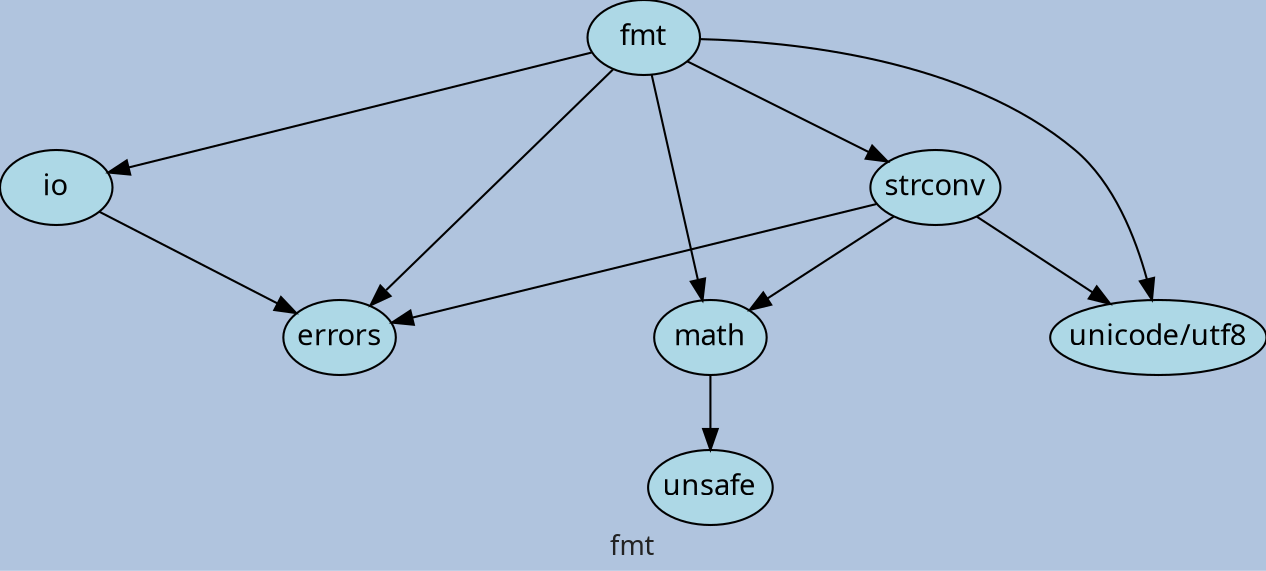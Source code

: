 
  digraph goDependencyGraph {
    label="fmt";
    labeljust="1";
    fontname="Ubuntu";
    fontcolor="#222222";
    fontsize="13";
    bgcolor="lightsteelblue";
    style="solid";
    penwidth="1.0";
    pad="0.0";
    nodesep="1.0";

    node [shape="ellipse" style="filled" fillcolor="lightblue" fontname="Ubuntu" penwidth="1.0" margin="0.05, 0.0"];
    edge [color="#000000"]

    "fmt" -> { "errors" "io" "math" "strconv" "unicode/utf8" } "io" -> { "errors" } "math" -> { "unsafe" } "strconv" -> { "errors" "math" "unicode/utf8" } 
  }
